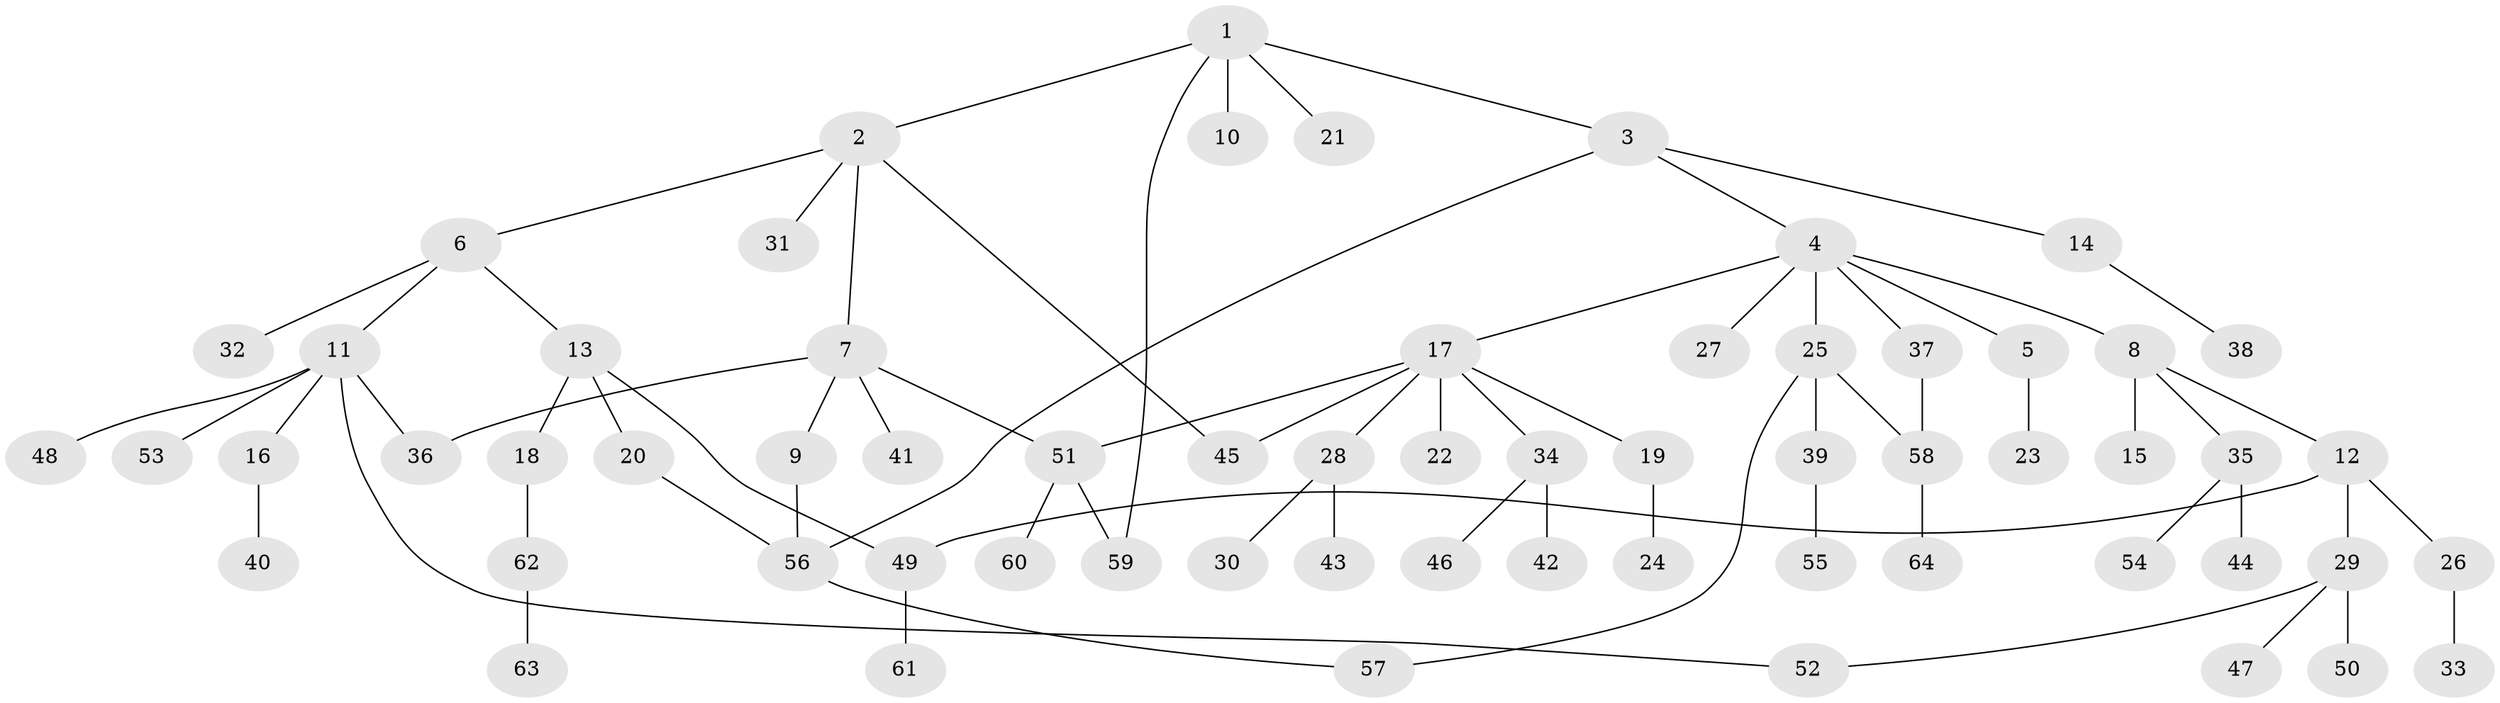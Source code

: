 // coarse degree distribution, {8: 0.022222222222222223, 4: 0.044444444444444446, 7: 0.022222222222222223, 6: 0.022222222222222223, 5: 0.1111111111111111, 2: 0.2, 1: 0.5333333333333333, 9: 0.022222222222222223, 3: 0.022222222222222223}
// Generated by graph-tools (version 1.1) at 2025/51/02/27/25 19:51:41]
// undirected, 64 vertices, 73 edges
graph export_dot {
graph [start="1"]
  node [color=gray90,style=filled];
  1;
  2;
  3;
  4;
  5;
  6;
  7;
  8;
  9;
  10;
  11;
  12;
  13;
  14;
  15;
  16;
  17;
  18;
  19;
  20;
  21;
  22;
  23;
  24;
  25;
  26;
  27;
  28;
  29;
  30;
  31;
  32;
  33;
  34;
  35;
  36;
  37;
  38;
  39;
  40;
  41;
  42;
  43;
  44;
  45;
  46;
  47;
  48;
  49;
  50;
  51;
  52;
  53;
  54;
  55;
  56;
  57;
  58;
  59;
  60;
  61;
  62;
  63;
  64;
  1 -- 2;
  1 -- 3;
  1 -- 10;
  1 -- 21;
  1 -- 59;
  2 -- 6;
  2 -- 7;
  2 -- 31;
  2 -- 45;
  3 -- 4;
  3 -- 14;
  3 -- 56;
  4 -- 5;
  4 -- 8;
  4 -- 17;
  4 -- 25;
  4 -- 27;
  4 -- 37;
  5 -- 23;
  6 -- 11;
  6 -- 13;
  6 -- 32;
  7 -- 9;
  7 -- 41;
  7 -- 51;
  7 -- 36;
  8 -- 12;
  8 -- 15;
  8 -- 35;
  9 -- 56;
  11 -- 16;
  11 -- 36;
  11 -- 48;
  11 -- 53;
  11 -- 52;
  12 -- 26;
  12 -- 29;
  12 -- 49;
  13 -- 18;
  13 -- 20;
  13 -- 49;
  14 -- 38;
  16 -- 40;
  17 -- 19;
  17 -- 22;
  17 -- 28;
  17 -- 34;
  17 -- 45;
  17 -- 51;
  18 -- 62;
  19 -- 24;
  20 -- 56;
  25 -- 39;
  25 -- 58;
  25 -- 57;
  26 -- 33;
  28 -- 30;
  28 -- 43;
  29 -- 47;
  29 -- 50;
  29 -- 52;
  34 -- 42;
  34 -- 46;
  35 -- 44;
  35 -- 54;
  37 -- 58;
  39 -- 55;
  49 -- 61;
  51 -- 60;
  51 -- 59;
  56 -- 57;
  58 -- 64;
  62 -- 63;
}
